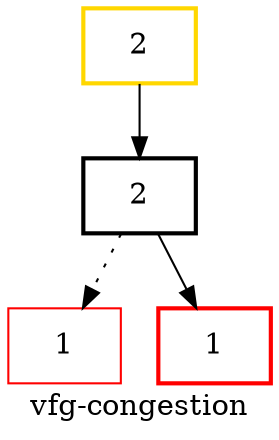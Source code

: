 digraph "vfg-congestion" {
    label="vfg-congestion";
node [shape=box];
"427: $r3 = virtualinvoke $r2.<org.apache.pdfbox.cos.COSDictionary: org.apache.pdfbox.cos.COSBase getDictionaryObject(org.apache.pdfbox.cos.COSName)>($r1)" [label=2] [style=bold] [color=gold]
"427: fields = (org.apache.pdfbox.cos.COSArray) $r3" [label=2] [style=bold]
"431: $r4 = virtualinvoke fields.<org.apache.pdfbox.cos.COSArray: org.apache.pdfbox.cos.COSBase getObject(int)>(i)" [label=1] [color=red]
"429: $i1 = virtualinvoke fields.<org.apache.pdfbox.cos.COSArray: int size()>()" [label=1] [style=bold] [color=red]
"427: $r3 = virtualinvoke $r2.<org.apache.pdfbox.cos.COSDictionary: org.apache.pdfbox.cos.COSBase getDictionaryObject(org.apache.pdfbox.cos.COSName)>($r1)"->"427: fields = (org.apache.pdfbox.cos.COSArray) $r3";

"427: fields = (org.apache.pdfbox.cos.COSArray) $r3"->"431: $r4 = virtualinvoke fields.<org.apache.pdfbox.cos.COSArray: org.apache.pdfbox.cos.COSBase getObject(int)>(i)" [style=dotted];

"427: fields = (org.apache.pdfbox.cos.COSArray) $r3"->"429: $i1 = virtualinvoke fields.<org.apache.pdfbox.cos.COSArray: int size()>()";

}